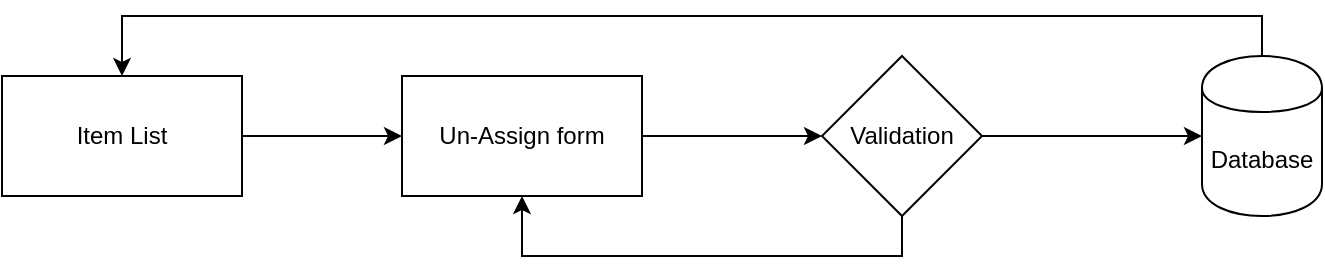 <mxfile version="12.3.2" type="device" pages="1"><diagram id="PM5xkwdyhiefBMFHlauf" name="Page-1"><mxGraphModel dx="846" dy="494" grid="0" gridSize="10" guides="1" tooltips="1" connect="1" arrows="1" fold="1" page="1" pageScale="1" pageWidth="850" pageHeight="1100" math="0" shadow="0"><root><mxCell id="0"/><mxCell id="1" parent="0"/><mxCell id="6S9EHwURwv_836AJZHxv-5" style="edgeStyle=orthogonalEdgeStyle;rounded=0;orthogonalLoop=1;jettySize=auto;html=1;exitX=1;exitY=0.5;exitDx=0;exitDy=0;entryX=0;entryY=0.5;entryDx=0;entryDy=0;" edge="1" parent="1" source="6S9EHwURwv_836AJZHxv-1" target="6S9EHwURwv_836AJZHxv-2"><mxGeometry relative="1" as="geometry"/></mxCell><mxCell id="6S9EHwURwv_836AJZHxv-1" value="Item List" style="rounded=0;whiteSpace=wrap;html=1;" vertex="1" parent="1"><mxGeometry x="120" y="160" width="120" height="60" as="geometry"/></mxCell><mxCell id="6S9EHwURwv_836AJZHxv-6" style="edgeStyle=orthogonalEdgeStyle;rounded=0;orthogonalLoop=1;jettySize=auto;html=1;exitX=1;exitY=0.5;exitDx=0;exitDy=0;entryX=0;entryY=0.5;entryDx=0;entryDy=0;" edge="1" parent="1" source="6S9EHwURwv_836AJZHxv-2" target="6S9EHwURwv_836AJZHxv-3"><mxGeometry relative="1" as="geometry"/></mxCell><mxCell id="6S9EHwURwv_836AJZHxv-2" value="Un-Assign form" style="rounded=0;whiteSpace=wrap;html=1;" vertex="1" parent="1"><mxGeometry x="320" y="160" width="120" height="60" as="geometry"/></mxCell><mxCell id="6S9EHwURwv_836AJZHxv-7" style="edgeStyle=orthogonalEdgeStyle;rounded=0;orthogonalLoop=1;jettySize=auto;html=1;exitX=1;exitY=0.5;exitDx=0;exitDy=0;entryX=0;entryY=0.5;entryDx=0;entryDy=0;" edge="1" parent="1" source="6S9EHwURwv_836AJZHxv-3" target="6S9EHwURwv_836AJZHxv-4"><mxGeometry relative="1" as="geometry"/></mxCell><mxCell id="6S9EHwURwv_836AJZHxv-8" style="edgeStyle=orthogonalEdgeStyle;rounded=0;orthogonalLoop=1;jettySize=auto;html=1;exitX=0.5;exitY=1;exitDx=0;exitDy=0;entryX=0.5;entryY=1;entryDx=0;entryDy=0;" edge="1" parent="1" source="6S9EHwURwv_836AJZHxv-3" target="6S9EHwURwv_836AJZHxv-2"><mxGeometry relative="1" as="geometry"/></mxCell><mxCell id="6S9EHwURwv_836AJZHxv-3" value="Validation" style="rhombus;whiteSpace=wrap;html=1;" vertex="1" parent="1"><mxGeometry x="530" y="150" width="80" height="80" as="geometry"/></mxCell><mxCell id="6S9EHwURwv_836AJZHxv-9" style="edgeStyle=orthogonalEdgeStyle;rounded=0;orthogonalLoop=1;jettySize=auto;html=1;exitX=0.5;exitY=0;exitDx=0;exitDy=0;entryX=0.5;entryY=0;entryDx=0;entryDy=0;" edge="1" parent="1" source="6S9EHwURwv_836AJZHxv-4" target="6S9EHwURwv_836AJZHxv-1"><mxGeometry relative="1" as="geometry"/></mxCell><mxCell id="6S9EHwURwv_836AJZHxv-4" value="Database" style="shape=cylinder;whiteSpace=wrap;html=1;boundedLbl=1;backgroundOutline=1;" vertex="1" parent="1"><mxGeometry x="720" y="150" width="60" height="80" as="geometry"/></mxCell></root></mxGraphModel></diagram></mxfile>